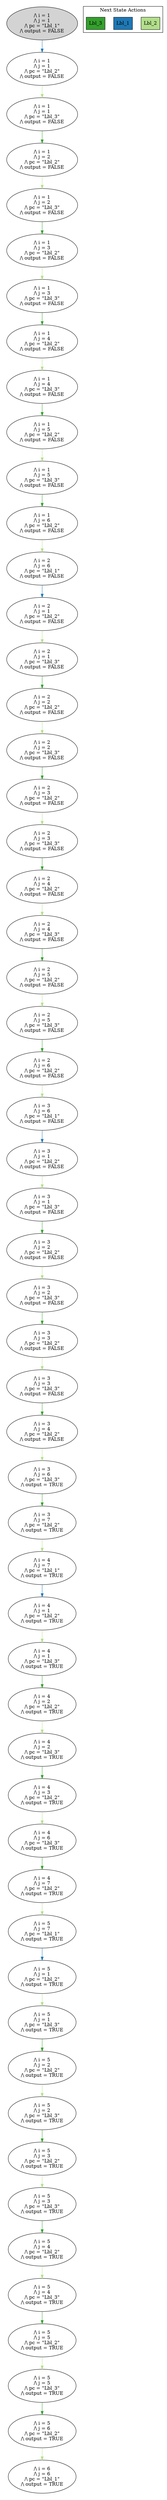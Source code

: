 strict digraph DiskGraph {
edge [colorscheme="paired12"]
nodesep=0.35;
subgraph cluster_graph {
color="white";
-4104098131643591888 [label="/\\ i = 1\n/\\ j = 1\n/\\ pc = \"Lbl_1\"\n/\\ output = FALSE",style = filled]
-4104098131643591888 -> -7291092575527543528 [label="",color="2",fontcolor="2"];
-7291092575527543528 [label="/\\ i = 1\n/\\ j = 1\n/\\ pc = \"Lbl_2\"\n/\\ output = FALSE"];
-7291092575527543528 -> 5846520147252710337 [label="",color="3",fontcolor="3"];
5846520147252710337 [label="/\\ i = 1\n/\\ j = 1\n/\\ pc = \"Lbl_3\"\n/\\ output = FALSE"];
5846520147252710337 -> 4948062593359724324 [label="",color="4",fontcolor="4"];
4948062593359724324 [label="/\\ i = 1\n/\\ j = 2\n/\\ pc = \"Lbl_2\"\n/\\ output = FALSE"];
4948062593359724324 -> -8117498352313931267 [label="",color="3",fontcolor="3"];
-8117498352313931267 [label="/\\ i = 1\n/\\ j = 2\n/\\ pc = \"Lbl_3\"\n/\\ output = FALSE"];
-8117498352313931267 -> -1024830625687663119 [label="",color="4",fontcolor="4"];
-1024830625687663119 [label="/\\ i = 1\n/\\ j = 3\n/\\ pc = \"Lbl_2\"\n/\\ output = FALSE"];
-1024830625687663119 -> 4194196018061564712 [label="",color="3",fontcolor="3"];
4194196018061564712 [label="/\\ i = 1\n/\\ j = 3\n/\\ pc = \"Lbl_3\"\n/\\ output = FALSE"];
4194196018061564712 -> -462955349471703521 [label="",color="4",fontcolor="4"];
-462955349471703521 [label="/\\ i = 1\n/\\ j = 4\n/\\ pc = \"Lbl_2\"\n/\\ output = FALSE"];
-462955349471703521 -> 3630066743038679238 [label="",color="3",fontcolor="3"];
3630066743038679238 [label="/\\ i = 1\n/\\ j = 4\n/\\ pc = \"Lbl_3\"\n/\\ output = FALSE"];
3630066743038679238 -> 5548256346311752906 [label="",color="4",fontcolor="4"];
5548256346311752906 [label="/\\ i = 1\n/\\ j = 5\n/\\ pc = \"Lbl_2\"\n/\\ output = FALSE"];
5548256346311752906 -> -8715438106457724397 [label="",color="3",fontcolor="3"];
-8715438106457724397 [label="/\\ i = 1\n/\\ j = 5\n/\\ pc = \"Lbl_3\"\n/\\ output = FALSE"];
-8715438106457724397 -> -7889034856659935498 [label="",color="4",fontcolor="4"];
-7889034856659935498 [label="/\\ i = 1\n/\\ j = 6\n/\\ pc = \"Lbl_2\"\n/\\ output = FALSE"];
-7889034856659935498 -> -6239565074997316249 [label="",color="3",fontcolor="3"];
-6239565074997316249 [label="/\\ i = 2\n/\\ j = 6\n/\\ pc = \"Lbl_1\"\n/\\ output = FALSE"];
-6239565074997316249 -> -223129969456318303 [label="",color="2",fontcolor="2"];
-223129969456318303 [label="/\\ i = 2\n/\\ j = 1\n/\\ pc = \"Lbl_2\"\n/\\ output = FALSE"];
-223129969456318303 -> 3968971504910544504 [label="",color="3",fontcolor="3"];
3968971504910544504 [label="/\\ i = 2\n/\\ j = 1\n/\\ pc = \"Lbl_3\"\n/\\ output = FALSE"];
3968971504910544504 -> 2494027866042538653 [label="",color="4",fontcolor="4"];
2494027866042538653 [label="/\\ i = 2\n/\\ j = 2\n/\\ pc = \"Lbl_2\"\n/\\ output = FALSE"];
2494027866042538653 -> -1626001952225833916 [label="",color="3",fontcolor="3"];
-1626001952225833916 [label="/\\ i = 2\n/\\ j = 2\n/\\ pc = \"Lbl_3\"\n/\\ output = FALSE"];
-1626001952225833916 -> -7498338971537332152 [label="",color="4",fontcolor="4"];
-7498338971537332152 [label="/\\ i = 2\n/\\ j = 3\n/\\ pc = \"Lbl_2\"\n/\\ output = FALSE"];
-7498338971537332152 -> 6630242691107290769 [label="",color="3",fontcolor="3"];
6630242691107290769 [label="/\\ i = 2\n/\\ j = 3\n/\\ pc = \"Lbl_3\"\n/\\ output = FALSE"];
6630242691107290769 -> -6943181626673075290 [label="",color="4",fontcolor="4"];
-6943181626673075290 [label="/\\ i = 2\n/\\ j = 4\n/\\ pc = \"Lbl_2\"\n/\\ output = FALSE"];
-6943181626673075290 -> 6077339345117330815 [label="",color="3",fontcolor="3"];
6077339345117330815 [label="/\\ i = 2\n/\\ j = 4\n/\\ pc = \"Lbl_3\"\n/\\ output = FALSE"];
6077339345117330815 -> 3082925426445212019 [label="",color="4",fontcolor="4"];
3082925426445212019 [label="/\\ i = 2\n/\\ j = 5\n/\\ pc = \"Lbl_2\"\n/\\ output = FALSE"];
3082925426445212019 -> -2217153511503589462 [label="",color="3",fontcolor="3"];
-2217153511503589462 [label="/\\ i = 2\n/\\ j = 5\n/\\ pc = \"Lbl_3\"\n/\\ output = FALSE"];
-2217153511503589462 -> -814279552709510321 [label="",color="4",fontcolor="4"];
-814279552709510321 [label="/\\ i = 2\n/\\ j = 6\n/\\ pc = \"Lbl_2\"\n/\\ output = FALSE"];
-814279552709510321 -> 8376486856836875569 [label="",color="3",fontcolor="3"];
8376486856836875569 [label="/\\ i = 3\n/\\ j = 6\n/\\ pc = \"Lbl_1\"\n/\\ output = FALSE"];
8376486856836875569 -> 2427605729598474487 [label="",color="2",fontcolor="2"];
2427605729598474487 [label="/\\ i = 3\n/\\ j = 1\n/\\ pc = \"Lbl_2\"\n/\\ output = FALSE"];
2427605729598474487 -> -1566337347405783506 [label="",color="3",fontcolor="3"];
-1566337347405783506 [label="/\\ i = 3\n/\\ j = 1\n/\\ pc = \"Lbl_3\"\n/\\ output = FALSE"];
-1566337347405783506 -> -14830400475993397 [label="",color="4",fontcolor="4"];
-14830400475993397 [label="/\\ i = 3\n/\\ j = 2\n/\\ pc = \"Lbl_2\"\n/\\ output = FALSE"];
-14830400475993397 -> 3762925868462685202 [label="",color="3",fontcolor="3"];
3762925868462685202 [label="/\\ i = 3\n/\\ j = 2\n/\\ pc = \"Lbl_3\"\n/\\ output = FALSE"];
3762925868462685202 -> 5379359109695461406 [label="",color="4",fontcolor="4"];
5379359109695461406 [label="/\\ i = 3\n/\\ j = 3\n/\\ pc = \"Lbl_2\"\n/\\ output = FALSE"];
5379359109695461406 -> -9127524944262983993 [label="",color="3",fontcolor="3"];
-9127524944262983993 [label="/\\ i = 3\n/\\ j = 3\n/\\ pc = \"Lbl_3\"\n/\\ output = FALSE"];
-9127524944262983993 -> 4824203945566378992 [label="",color="4",fontcolor="4"];
4824203945566378992 [label="/\\ i = 3\n/\\ j = 4\n/\\ pc = \"Lbl_2\"\n/\\ output = FALSE"];
4824203945566378992 -> 7852643577230391924 [label="",color="3",fontcolor="3"];
7852643577230391924 [label="/\\ i = 3\n/\\ j = 6\n/\\ pc = \"Lbl_3\"\n/\\ output = TRUE"];
7852643577230391924 -> 1325740553805078136 [label="",color="4",fontcolor="4"];
1325740553805078136 [label="/\\ i = 3\n/\\ j = 7\n/\\ pc = \"Lbl_2\"\n/\\ output = TRUE"];
1325740553805078136 -> 6811301128853252980 [label="",color="3",fontcolor="3"];
6811301128853252980 [label="/\\ i = 4\n/\\ j = 7\n/\\ pc = \"Lbl_1\"\n/\\ output = TRUE"];
6811301128853252980 -> -4727280009482513305 [label="",color="2",fontcolor="2"];
-4727280009482513305 [label="/\\ i = 4\n/\\ j = 1\n/\\ pc = \"Lbl_2\"\n/\\ output = TRUE"];
-4727280009482513305 -> 8473106083293266622 [label="",color="3",fontcolor="3"];
8473106083293266622 [label="/\\ i = 4\n/\\ j = 1\n/\\ pc = \"Lbl_3\"\n/\\ output = TRUE"];
8473106083293266622 -> 6926125801571530331 [label="",color="4",fontcolor="4"];
6926125801571530331 [label="/\\ i = 4\n/\\ j = 2\n/\\ pc = \"Lbl_2\"\n/\\ output = TRUE"];
6926125801571530331 -> -6058084425641598846 [label="",color="3",fontcolor="3"];
-6058084425641598846 [label="/\\ i = 4\n/\\ j = 2\n/\\ pc = \"Lbl_3\"\n/\\ output = TRUE"];
-6058084425641598846 -> -3066221305629113202 [label="",color="4",fontcolor="4"];
-3066221305629113202 [label="/\\ i = 4\n/\\ j = 3\n/\\ pc = \"Lbl_2\"\n/\\ output = TRUE"];
-3066221305629113202 -> 9062038914000798032 [label="",color="3",fontcolor="3"];
9062038914000798032 [label="/\\ i = 4\n/\\ j = 6\n/\\ pc = \"Lbl_3\"\n/\\ output = TRUE"];
9062038914000798032 -> 242384972432319836 [label="",color="4",fontcolor="4"];
242384972432319836 [label="/\\ i = 4\n/\\ j = 7\n/\\ pc = \"Lbl_2\"\n/\\ output = TRUE"];
242384972432319836 -> -8948295406418683102 [label="",color="3",fontcolor="3"];
-8948295406418683102 [label="/\\ i = 5\n/\\ j = 7\n/\\ pc = \"Lbl_1\"\n/\\ output = TRUE"];
-8948295406418683102 -> 7147930682882860081 [label="",color="2",fontcolor="2"];
7147930682882860081 [label="/\\ i = 5\n/\\ j = 1\n/\\ pc = \"Lbl_2\"\n/\\ output = TRUE"];
7147930682882860081 -> -6286642578506779928 [label="",color="3",fontcolor="3"];
-6286642578506779928 [label="/\\ i = 5\n/\\ j = 1\n/\\ pc = \"Lbl_3\"\n/\\ output = TRUE"];
-6286642578506779928 -> -4807218435657120243 [label="",color="4",fontcolor="4"];
-4807218435657120243 [label="/\\ i = 5\n/\\ j = 2\n/\\ pc = \"Lbl_2\"\n/\\ output = TRUE"];
-4807218435657120243 -> 8555294180856434900 [label="",color="3",fontcolor="3"];
8555294180856434900 [label="/\\ i = 5\n/\\ j = 2\n/\\ pc = \"Lbl_3\"\n/\\ output = TRUE"];
8555294180856434900 -> 586955602796377304 [label="",color="4",fontcolor="4"];
586955602796377304 [label="/\\ i = 5\n/\\ j = 3\n/\\ pc = \"Lbl_2\"\n/\\ output = TRUE"];
586955602796377304 -> -4335101714576006655 [label="",color="3",fontcolor="3"];
-4335101714576006655 [label="/\\ i = 5\n/\\ j = 3\n/\\ pc = \"Lbl_3\"\n/\\ output = TRUE"];
-4335101714576006655 -> 31833563103442742 [label="",color="4",fontcolor="4"];
31833563103442742 [label="/\\ i = 5\n/\\ j = 4\n/\\ pc = \"Lbl_2\"\n/\\ output = TRUE"];
31833563103442742 -> -3782233673748717073 [label="",color="3",fontcolor="3"];
-3782233673748717073 [label="/\\ i = 5\n/\\ j = 4\n/\\ pc = \"Lbl_3\"\n/\\ output = TRUE"];
-3782233673748717073 -> -5396151026352945693 [label="",color="4",fontcolor="4"];
-5396151026352945693 [label="/\\ i = 5\n/\\ j = 5\n/\\ pc = \"Lbl_2\"\n/\\ output = TRUE"];
-5396151026352945693 -> 9146480770419217210 [label="",color="3",fontcolor="3"];
9146480770419217210 [label="/\\ i = 5\n/\\ j = 5\n/\\ pc = \"Lbl_3\"\n/\\ output = TRUE"];
9146480770419217210 -> 7739115329715202015 [label="",color="4",fontcolor="4"];
7739115329715202015 [label="/\\ i = 5\n/\\ j = 6\n/\\ pc = \"Lbl_2\"\n/\\ output = TRUE"];
7739115329715202015 -> 5803667005553871950 [label="",color="3",fontcolor="3"];
5803667005553871950 [label="/\\ i = 6\n/\\ j = 6\n/\\ pc = \"Lbl_1\"\n/\\ output = TRUE"];
{rank = same; -4104098131643591888;}
{rank = same; -7291092575527543528;}
{rank = same; 5846520147252710337;}
{rank = same; 4948062593359724324;}
{rank = same; -8117498352313931267;}
{rank = same; -1024830625687663119;}
{rank = same; 4194196018061564712;}
{rank = same; -462955349471703521;}
{rank = same; 3630066743038679238;}
{rank = same; 5548256346311752906;}
{rank = same; -8715438106457724397;}
{rank = same; -7889034856659935498;}
{rank = same; -6239565074997316249;}
{rank = same; -223129969456318303;}
{rank = same; 3968971504910544504;}
{rank = same; 2494027866042538653;}
{rank = same; -1626001952225833916;}
{rank = same; -7498338971537332152;}
{rank = same; 6630242691107290769;}
{rank = same; -6943181626673075290;}
{rank = same; 6077339345117330815;}
{rank = same; 3082925426445212019;}
{rank = same; -2217153511503589462;}
{rank = same; -814279552709510321;}
{rank = same; 8376486856836875569;}
{rank = same; 2427605729598474487;}
{rank = same; -1566337347405783506;}
{rank = same; -14830400475993397;}
{rank = same; 3762925868462685202;}
{rank = same; 5379359109695461406;}
{rank = same; -9127524944262983993;}
{rank = same; 4824203945566378992;}
{rank = same; 7852643577230391924;}
{rank = same; 1325740553805078136;}
{rank = same; 6811301128853252980;}
{rank = same; -4727280009482513305;}
{rank = same; 8473106083293266622;}
{rank = same; 6926125801571530331;}
{rank = same; -6058084425641598846;}
{rank = same; -3066221305629113202;}
{rank = same; 9062038914000798032;}
{rank = same; 242384972432319836;}
{rank = same; -8948295406418683102;}
{rank = same; 7147930682882860081;}
{rank = same; -6286642578506779928;}
{rank = same; -4807218435657120243;}
{rank = same; 8555294180856434900;}
{rank = same; 586955602796377304;}
{rank = same; -4335101714576006655;}
{rank = same; 31833563103442742;}
{rank = same; -3782233673748717073;}
{rank = same; -5396151026352945693;}
{rank = same; 9146480770419217210;}
{rank = same; 7739115329715202015;}
}
subgraph cluster_legend {graph[style=bold];label = "Next State Actions" style="solid"
node [ labeljust="l",colorscheme="paired12",style=filled,shape=record ]
Lbl_2 [label="Lbl_2",fillcolor=3]
Lbl_1 [label="Lbl_1",fillcolor=2]
Lbl_3 [label="Lbl_3",fillcolor=4]
}}